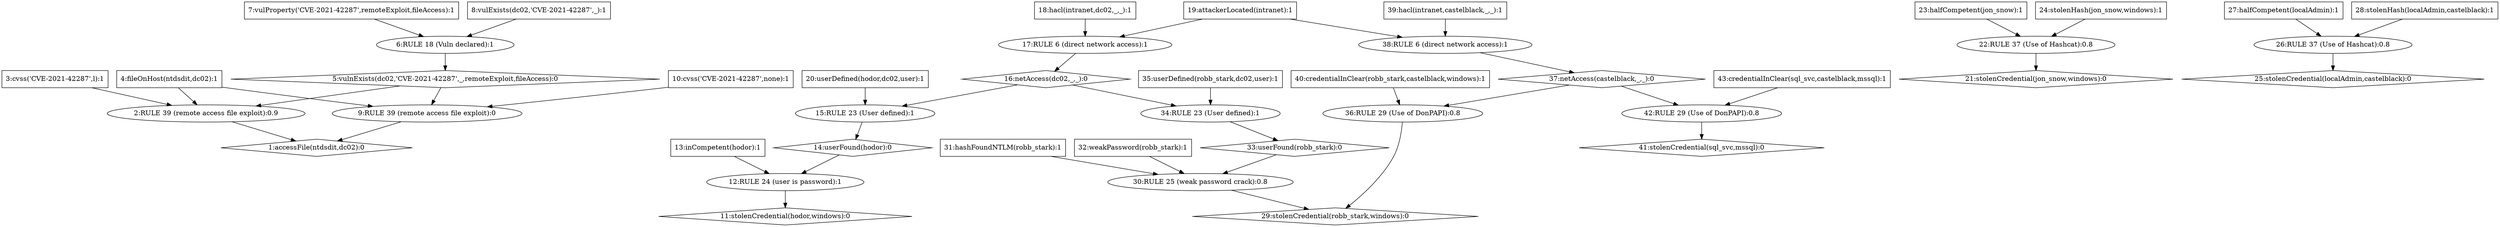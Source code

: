 digraph G {
	1 [label="1:accessFile(ntdsdit,dc02):0",shape=diamond];
	2 [label="2:RULE 39 (remote access file exploit):0.9",shape=ellipse];
	3 [label="3:cvss('CVE-2021-42287',l):1",shape=box];
	4 [label="4:fileOnHost(ntdsdit,dc02):1",shape=box];
	5 [label="5:vulnExists(dc02,'CVE-2021-42287',_,remoteExploit,fileAccess):0",shape=diamond];
	6 [label="6:RULE 18 (Vuln declared):1",shape=ellipse];
	7 [label="7:vulProperty('CVE-2021-42287',remoteExploit,fileAccess):1",shape=box];
	8 [label="8:vulExists(dc02,'CVE-2021-42287',_):1",shape=box];
	9 [label="9:RULE 39 (remote access file exploit):0",shape=ellipse];
	10 [label="10:cvss('CVE-2021-42287',none):1",shape=box];
	11 [label="11:stolenCredential(hodor,windows):0",shape=diamond];
	12 [label="12:RULE 24 (user is password):1",shape=ellipse];
	13 [label="13:inCompetent(hodor):1",shape=box];
	14 [label="14:userFound(hodor):0",shape=diamond];
	15 [label="15:RULE 23 (User defined):1",shape=ellipse];
	16 [label="16:netAccess(dc02,_,_):0",shape=diamond];
	17 [label="17:RULE 6 (direct network access):1",shape=ellipse];
	18 [label="18:hacl(intranet,dc02,_,_):1",shape=box];
	19 [label="19:attackerLocated(intranet):1",shape=box];
	20 [label="20:userDefined(hodor,dc02,user):1",shape=box];
	21 [label="21:stolenCredential(jon_snow,windows):0",shape=diamond];
	22 [label="22:RULE 37 (Use of Hashcat):0.8",shape=ellipse];
	23 [label="23:halfCompetent(jon_snow):1",shape=box];
	24 [label="24:stolenHash(jon_snow,windows):1",shape=box];
	25 [label="25:stolenCredential(localAdmin,castelblack):0",shape=diamond];
	26 [label="26:RULE 37 (Use of Hashcat):0.8",shape=ellipse];
	27 [label="27:halfCompetent(localAdmin):1",shape=box];
	28 [label="28:stolenHash(localAdmin,castelblack):1",shape=box];
	29 [label="29:stolenCredential(robb_stark,windows):0",shape=diamond];
	30 [label="30:RULE 25 (weak password crack):0.8",shape=ellipse];
	31 [label="31:hashFoundNTLM(robb_stark):1",shape=box];
	32 [label="32:weakPassword(robb_stark):1",shape=box];
	33 [label="33:userFound(robb_stark):0",shape=diamond];
	34 [label="34:RULE 23 (User defined):1",shape=ellipse];
	35 [label="35:userDefined(robb_stark,dc02,user):1",shape=box];
	36 [label="36:RULE 29 (Use of DonPAPI):0.8",shape=ellipse];
	37 [label="37:netAccess(castelblack,_,_):0",shape=diamond];
	38 [label="38:RULE 6 (direct network access):1",shape=ellipse];
	39 [label="39:hacl(intranet,castelblack,_,_):1",shape=box];
	40 [label="40:credentialInClear(robb_stark,castelblack,windows):1",shape=box];
	41 [label="41:stolenCredential(sql_svc,mssql):0",shape=diamond];
	42 [label="42:RULE 29 (Use of DonPAPI):0.8",shape=ellipse];
	43 [label="43:credentialInClear(sql_svc,castelblack,mssql):1",shape=box];
	3 -> 	2;
	4 -> 	2;
	7 -> 	6;
	8 -> 	6;
	6 -> 	5;
	5 -> 	2;
	2 -> 	1;
	10 -> 	9;
	4 -> 	9;
	5 -> 	9;
	9 -> 	1;
	13 -> 	12;
	18 -> 	17;
	19 -> 	17;
	17 -> 	16;
	16 -> 	15;
	20 -> 	15;
	15 -> 	14;
	14 -> 	12;
	12 -> 	11;
	23 -> 	22;
	24 -> 	22;
	22 -> 	21;
	27 -> 	26;
	28 -> 	26;
	26 -> 	25;
	31 -> 	30;
	32 -> 	30;
	16 -> 	34;
	35 -> 	34;
	34 -> 	33;
	33 -> 	30;
	30 -> 	29;
	39 -> 	38;
	19 -> 	38;
	38 -> 	37;
	37 -> 	36;
	40 -> 	36;
	36 -> 	29;
	37 -> 	42;
	43 -> 	42;
	42 -> 	41;
}
